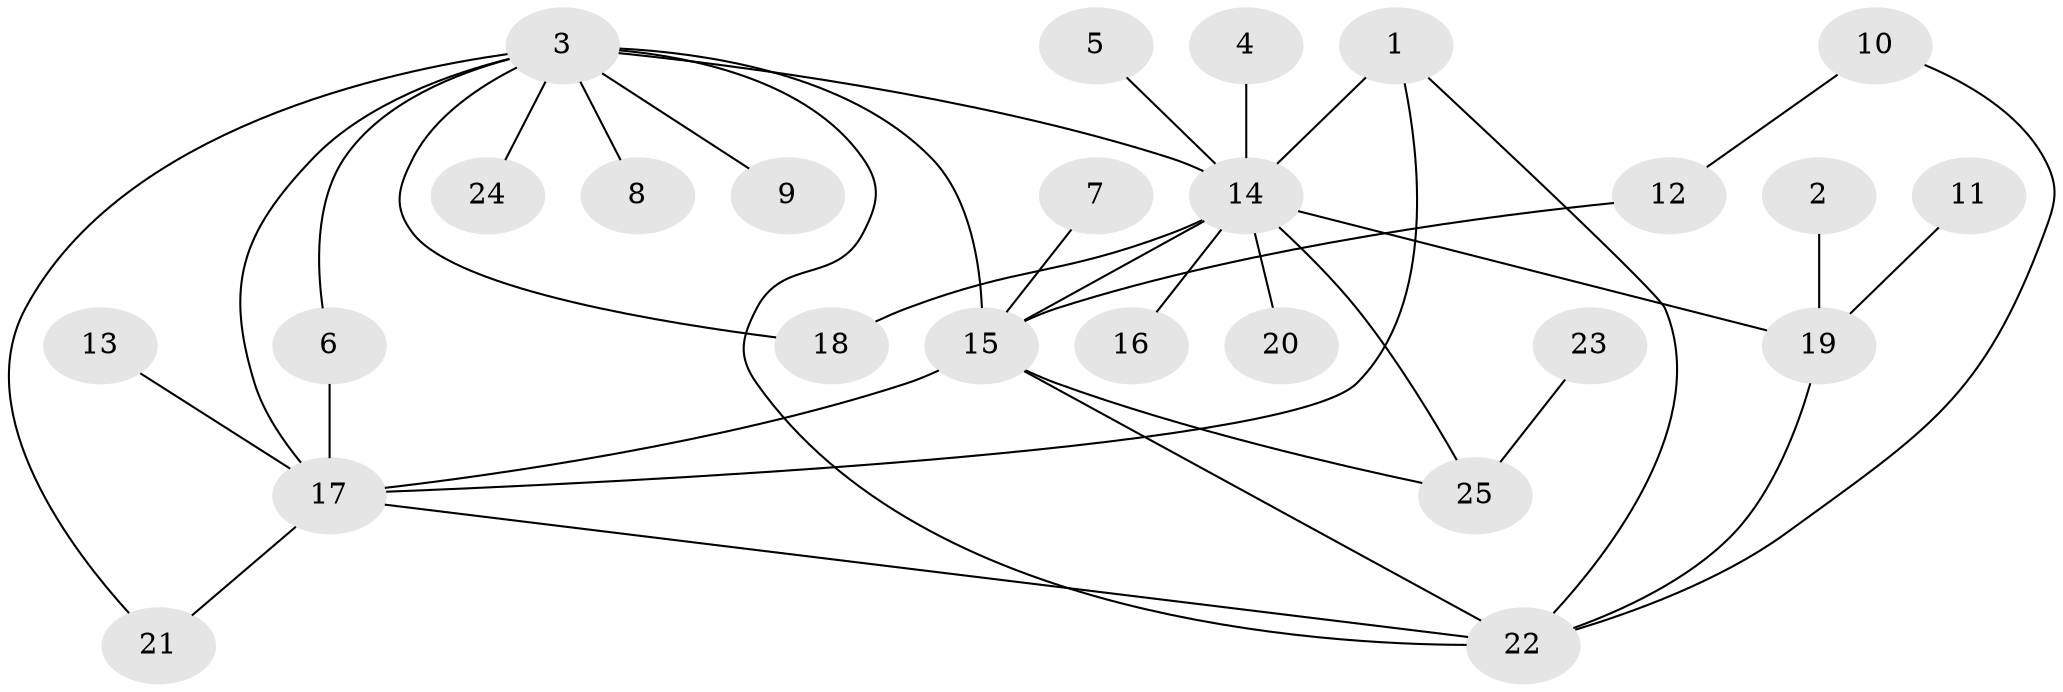 // original degree distribution, {8: 0.04081632653061224, 5: 0.02040816326530612, 10: 0.02040816326530612, 6: 0.04081632653061224, 4: 0.02040816326530612, 9: 0.02040816326530612, 3: 0.10204081632653061, 2: 0.2653061224489796, 1: 0.46938775510204084}
// Generated by graph-tools (version 1.1) at 2025/26/03/09/25 03:26:44]
// undirected, 25 vertices, 36 edges
graph export_dot {
graph [start="1"]
  node [color=gray90,style=filled];
  1;
  2;
  3;
  4;
  5;
  6;
  7;
  8;
  9;
  10;
  11;
  12;
  13;
  14;
  15;
  16;
  17;
  18;
  19;
  20;
  21;
  22;
  23;
  24;
  25;
  1 -- 14 [weight=1.0];
  1 -- 17 [weight=1.0];
  1 -- 22 [weight=1.0];
  2 -- 19 [weight=1.0];
  3 -- 6 [weight=1.0];
  3 -- 8 [weight=1.0];
  3 -- 9 [weight=1.0];
  3 -- 14 [weight=1.0];
  3 -- 15 [weight=1.0];
  3 -- 17 [weight=1.0];
  3 -- 18 [weight=1.0];
  3 -- 21 [weight=1.0];
  3 -- 22 [weight=1.0];
  3 -- 24 [weight=1.0];
  4 -- 14 [weight=1.0];
  5 -- 14 [weight=1.0];
  6 -- 17 [weight=1.0];
  7 -- 15 [weight=1.0];
  10 -- 12 [weight=1.0];
  10 -- 22 [weight=1.0];
  11 -- 19 [weight=1.0];
  12 -- 15 [weight=1.0];
  13 -- 17 [weight=1.0];
  14 -- 15 [weight=1.0];
  14 -- 16 [weight=1.0];
  14 -- 18 [weight=1.0];
  14 -- 19 [weight=1.0];
  14 -- 20 [weight=1.0];
  14 -- 25 [weight=1.0];
  15 -- 17 [weight=1.0];
  15 -- 22 [weight=1.0];
  15 -- 25 [weight=1.0];
  17 -- 21 [weight=1.0];
  17 -- 22 [weight=1.0];
  19 -- 22 [weight=1.0];
  23 -- 25 [weight=1.0];
}
